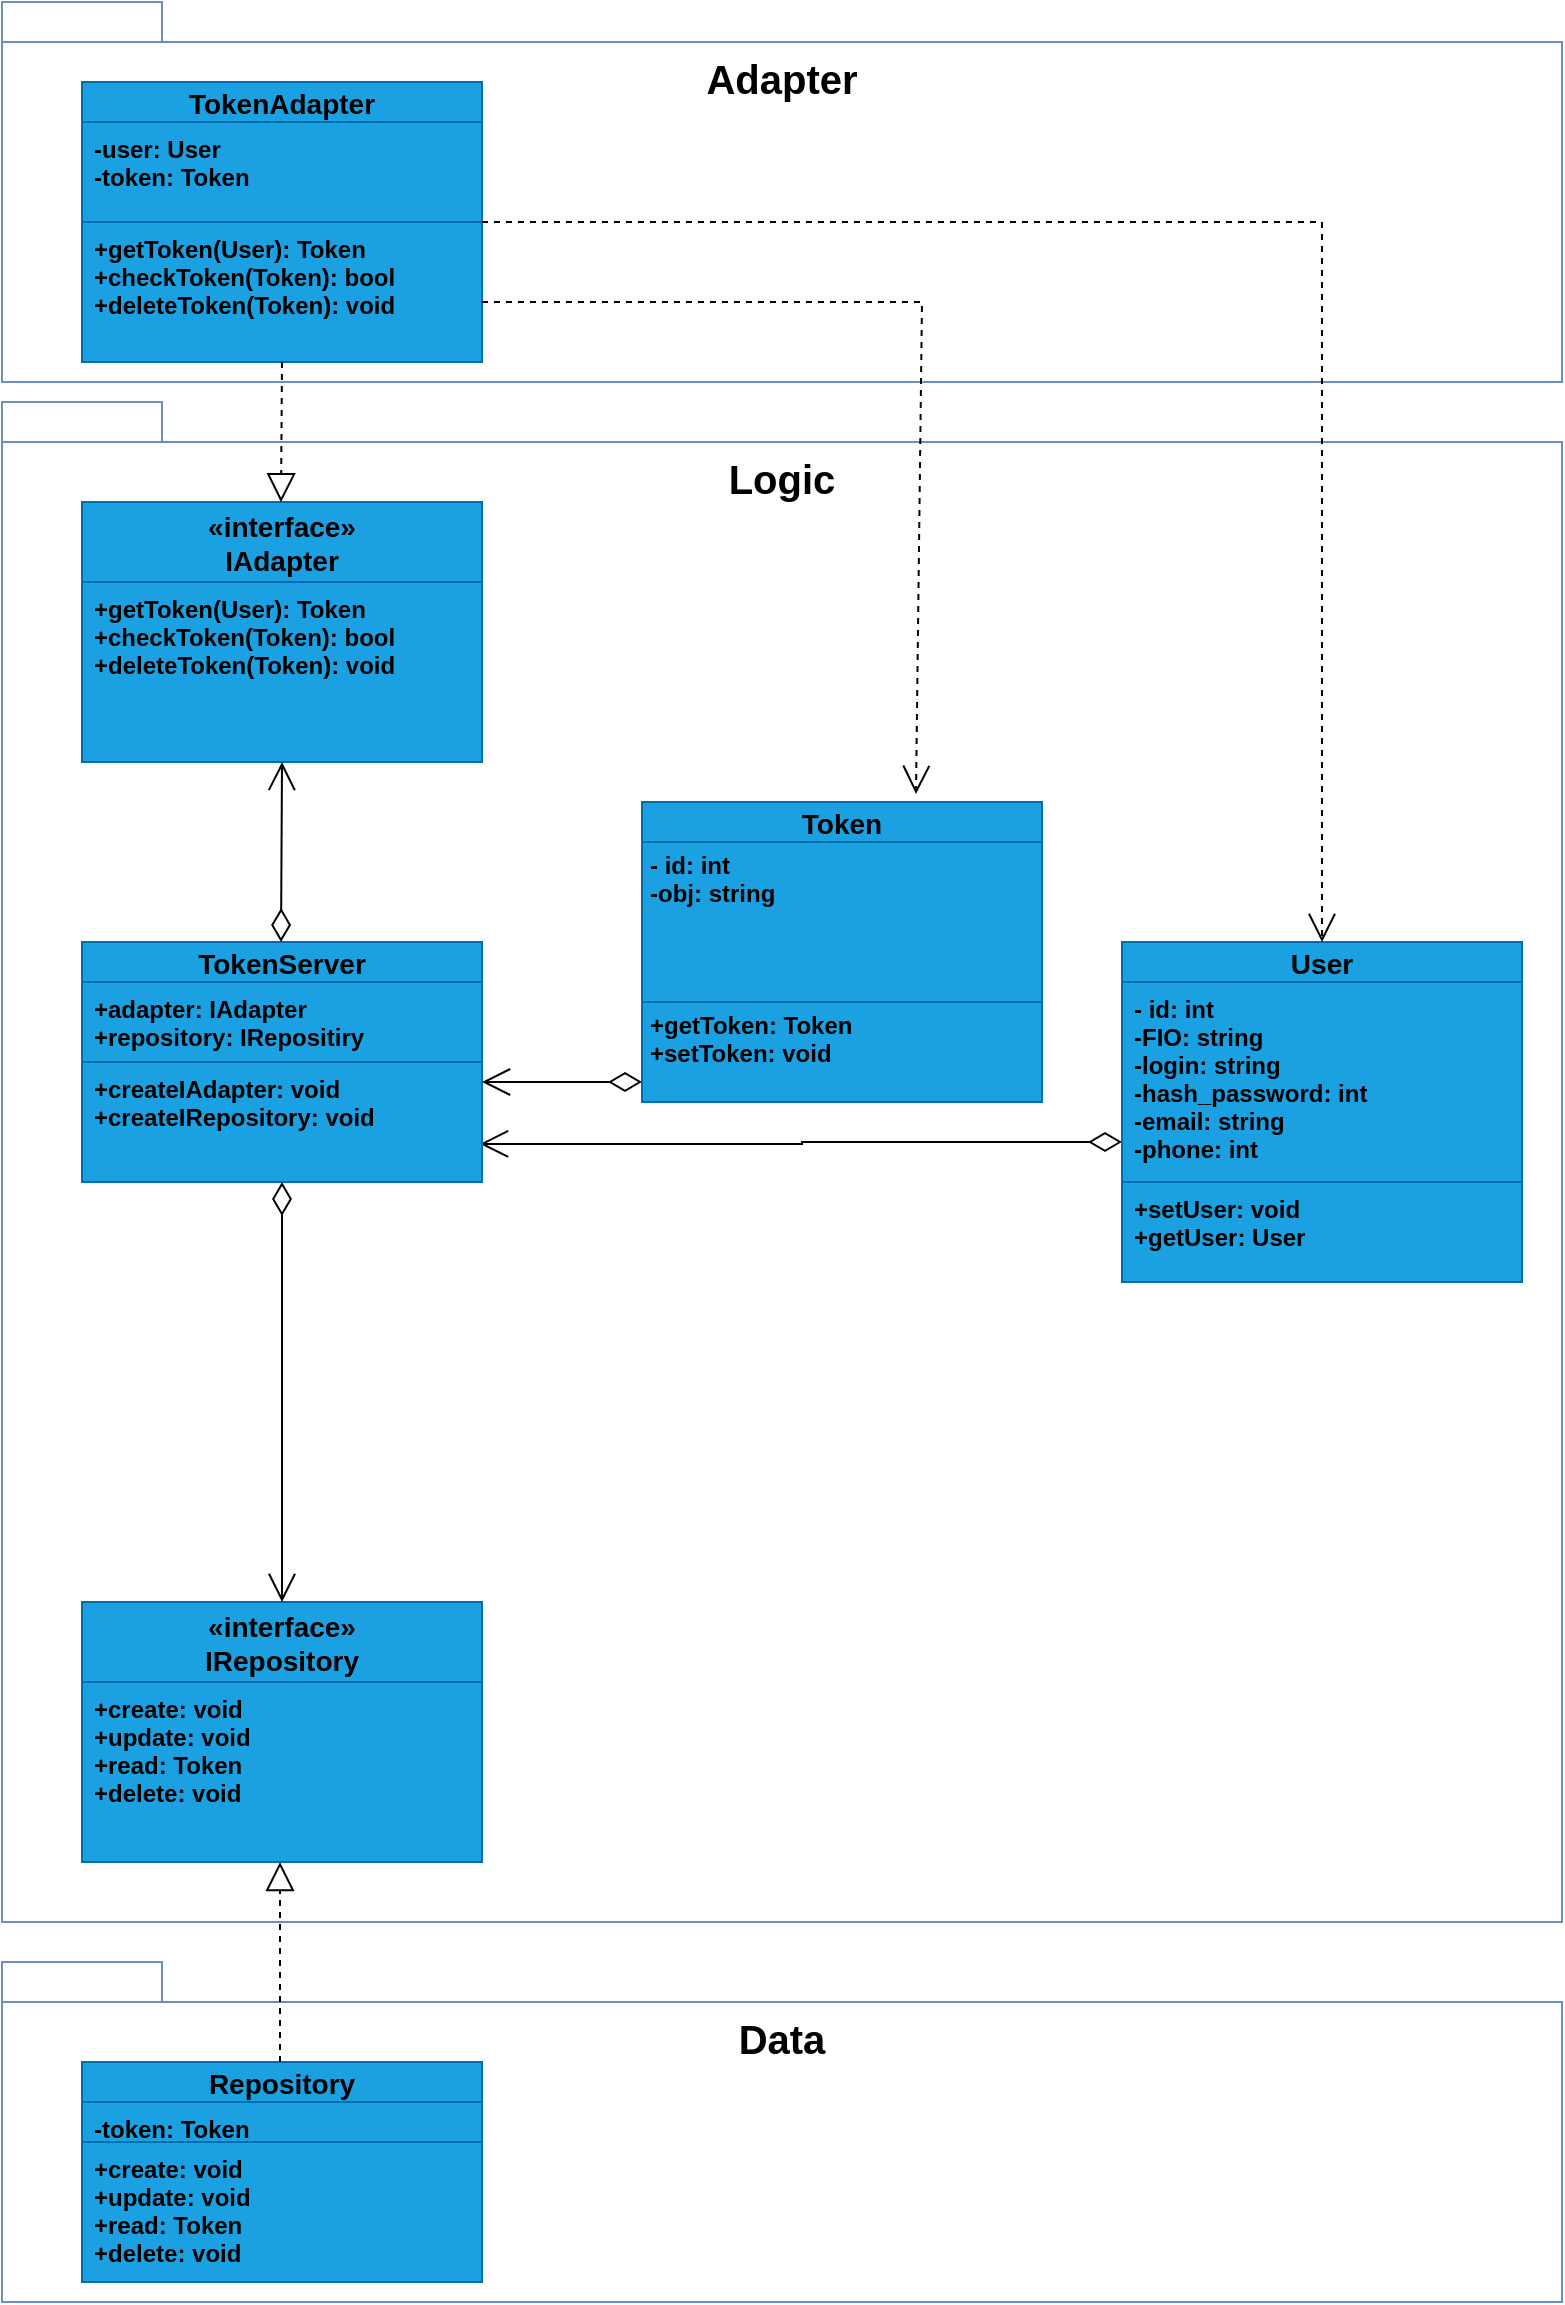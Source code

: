 <mxfile version="22.1.7" type="device">
  <diagram name="Страница — 1" id="YE0ajnt7AX0DdbIa3kZE">
    <mxGraphModel dx="1434" dy="754" grid="1" gridSize="10" guides="1" tooltips="1" connect="1" arrows="1" fold="1" page="1" pageScale="1" pageWidth="827" pageHeight="1169" math="0" shadow="0">
      <root>
        <mxCell id="0" />
        <mxCell id="1" parent="0" />
        <mxCell id="rGqw6bFdRTnq7tLXt0No-54" value="&lt;div style=&quot;font-size: 20px;&quot;&gt;&lt;p&gt;&lt;font style=&quot;font-size: 20px;&quot;&gt;Adapter&lt;/font&gt;&lt;/p&gt;&lt;/div&gt;" style="shape=folder;fontStyle=1;spacingTop=0;tabWidth=80;tabHeight=20;tabPosition=left;html=1;whiteSpace=wrap;fillColor=none;verticalAlign=top;strokeColor=#6c8ebf;spacing=2;movable=1;resizable=1;rotatable=1;deletable=1;editable=1;locked=0;connectable=1;" parent="1" vertex="1">
          <mxGeometry x="40" y="10" width="780" height="190" as="geometry" />
        </mxCell>
        <mxCell id="rGqw6bFdRTnq7tLXt0No-55" value="&lt;p style=&quot;font-size: 20px;&quot;&gt;&lt;font style=&quot;font-size: 20px;&quot;&gt;Logic&lt;/font&gt;&lt;/p&gt;" style="shape=folder;fontStyle=1;spacingTop=0;tabWidth=80;tabHeight=20;tabPosition=left;html=1;whiteSpace=wrap;fillColor=none;verticalAlign=top;strokeColor=#6c8ebf;movable=1;resizable=1;rotatable=1;deletable=1;editable=1;locked=0;connectable=1;" parent="1" vertex="1">
          <mxGeometry x="40" y="210" width="780" height="760" as="geometry" />
        </mxCell>
        <mxCell id="rGqw6bFdRTnq7tLXt0No-43" value="&lt;p style=&quot;font-size: 20px;&quot;&gt;&lt;font style=&quot;font-size: 20px;&quot;&gt;Data&lt;/font&gt;&lt;/p&gt;" style="shape=folder;fontStyle=1;spacingTop=0;tabWidth=80;tabHeight=20;tabPosition=left;html=1;whiteSpace=wrap;fontSize=14;verticalAlign=top;fillColor=none;strokeColor=#6c8ebf;" parent="1" vertex="1">
          <mxGeometry x="40" y="990" width="780" height="170" as="geometry" />
        </mxCell>
        <mxCell id="rGqw6bFdRTnq7tLXt0No-1" value="Token" style="swimlane;fontStyle=1;align=center;verticalAlign=middle;childLayout=stackLayout;horizontal=1;startSize=20;horizontalStack=0;resizeParent=1;resizeLast=0;collapsible=1;marginBottom=0;rounded=0;shadow=0;strokeWidth=1;fontSize=14;fontColor=#000000;fillColor=#1ba1e2;strokeColor=#006EAF;" parent="1" vertex="1">
          <mxGeometry x="360" y="410" width="200" height="150" as="geometry">
            <mxRectangle x="550" y="140" width="160" height="26" as="alternateBounds" />
          </mxGeometry>
        </mxCell>
        <mxCell id="rGqw6bFdRTnq7tLXt0No-2" value="- id: int&#xa;-obj: string&#xa;&#xa;&#xa;&#xa;&#xa;&#xa;&#xa;&#xa;" style="text;align=left;verticalAlign=top;spacingLeft=4;spacingRight=4;overflow=hidden;rotatable=0;points=[[0,0.5],[1,0.5]];portConstraint=eastwest;fontStyle=1;fillColor=#1ba1e2;fontColor=#000000;strokeColor=#006EAF;spacing=0;" parent="rGqw6bFdRTnq7tLXt0No-1" vertex="1">
          <mxGeometry y="20" width="200" height="80" as="geometry" />
        </mxCell>
        <mxCell id="rGqw6bFdRTnq7tLXt0No-3" value="+getToken: Token&#xa;+setToken: void&#xa;" style="text;align=left;verticalAlign=top;spacingLeft=4;spacingRight=4;overflow=hidden;rotatable=0;points=[[0,0.5],[1,0.5]];portConstraint=eastwest;fontStyle=1;fillColor=#1ba1e2;fontColor=#000000;strokeColor=#006EAF;spacing=0;" parent="rGqw6bFdRTnq7tLXt0No-1" vertex="1">
          <mxGeometry y="100" width="200" height="50" as="geometry" />
        </mxCell>
        <mxCell id="rGqw6bFdRTnq7tLXt0No-29" value="" style="endArrow=open;html=1;endSize=12;startArrow=diamondThin;startSize=14;startFill=0;edgeStyle=orthogonalEdgeStyle;rounded=0;entryX=0.995;entryY=0.683;entryDx=0;entryDy=0;entryPerimeter=0;exitX=0;exitY=0.8;exitDx=0;exitDy=0;exitPerimeter=0;" parent="1" target="rGqw6bFdRTnq7tLXt0No-58" edge="1" source="rGqw6bFdRTnq7tLXt0No-33">
          <mxGeometry y="-30" relative="1" as="geometry">
            <mxPoint x="640" y="585" as="sourcePoint" />
            <mxPoint x="560" y="585" as="targetPoint" />
            <mxPoint as="offset" />
            <Array as="points" />
          </mxGeometry>
        </mxCell>
        <mxCell id="rGqw6bFdRTnq7tLXt0No-30" value="&lt;b&gt;1&lt;/b&gt;" style="edgeLabel;resizable=0;html=1;align=left;verticalAlign=top;" parent="rGqw6bFdRTnq7tLXt0No-29" connectable="0" vertex="1">
          <mxGeometry x="-1" relative="1" as="geometry">
            <mxPoint x="10" as="offset" />
          </mxGeometry>
        </mxCell>
        <mxCell id="rGqw6bFdRTnq7tLXt0No-31" value="&lt;b&gt;1&lt;/b&gt;" style="edgeLabel;resizable=0;html=1;align=right;verticalAlign=top;" parent="rGqw6bFdRTnq7tLXt0No-29" connectable="0" vertex="1">
          <mxGeometry x="1" relative="1" as="geometry">
            <mxPoint x="-10" as="offset" />
          </mxGeometry>
        </mxCell>
        <mxCell id="rGqw6bFdRTnq7tLXt0No-32" value="User" style="swimlane;fontStyle=1;align=center;verticalAlign=middle;childLayout=stackLayout;horizontal=1;startSize=20;horizontalStack=0;resizeParent=1;resizeLast=0;collapsible=1;marginBottom=0;rounded=0;shadow=0;strokeWidth=1;fontSize=14;fontColor=#000000;fillColor=#1ba1e2;strokeColor=#006EAF;" parent="1" vertex="1">
          <mxGeometry x="600" y="480" width="200" height="170" as="geometry">
            <mxRectangle x="550" y="140" width="160" height="26" as="alternateBounds" />
          </mxGeometry>
        </mxCell>
        <mxCell id="rGqw6bFdRTnq7tLXt0No-33" value="- id: int&#xa;-FIO: string&#xa;-login: string&#xa;-hash_password: int&#xa;-email: string&#xa;-phone: int&#xa;&#xa;" style="text;align=left;verticalAlign=top;spacingLeft=4;spacingRight=4;overflow=hidden;rotatable=0;points=[[0,0.5],[1,0.5]];portConstraint=eastwest;fontStyle=1;fillColor=#1ba1e2;fontColor=#000000;strokeColor=#006EAF;" parent="rGqw6bFdRTnq7tLXt0No-32" vertex="1">
          <mxGeometry y="20" width="200" height="100" as="geometry" />
        </mxCell>
        <mxCell id="rGqw6bFdRTnq7tLXt0No-34" value="+setUser: void&#xa;+getUser: User&#xa;" style="text;align=left;verticalAlign=top;spacingLeft=4;spacingRight=4;overflow=hidden;rotatable=0;points=[[0,0.5],[1,0.5]];portConstraint=eastwest;fontStyle=1;fillColor=#1ba1e2;fontColor=#000000;strokeColor=#006EAF;" parent="rGqw6bFdRTnq7tLXt0No-32" vertex="1">
          <mxGeometry y="120" width="200" height="50" as="geometry" />
        </mxCell>
        <mxCell id="rGqw6bFdRTnq7tLXt0No-41" value="«interface»&#xa;IRepository" style="swimlane;fontStyle=1;align=center;verticalAlign=middle;childLayout=stackLayout;horizontal=1;startSize=40;horizontalStack=0;resizeParent=1;resizeLast=0;collapsible=1;marginBottom=0;rounded=0;shadow=0;strokeWidth=1;fontSize=14;fillColor=#1ba1e2;fontColor=#000000;strokeColor=#006EAF;" parent="1" vertex="1">
          <mxGeometry x="80" y="810" width="200" height="130" as="geometry">
            <mxRectangle x="340" y="380" width="170" height="26" as="alternateBounds" />
          </mxGeometry>
        </mxCell>
        <mxCell id="rGqw6bFdRTnq7tLXt0No-42" value="+create: void&#xa;+update: void&#xa;+read: Token&#xa;+delete: void&#xa;" style="text;align=left;verticalAlign=top;spacingLeft=4;spacingRight=4;overflow=hidden;rotatable=0;points=[[0,0.5],[1,0.5]];portConstraint=eastwest;fontStyle=1;fillColor=#1ba1e2;fontColor=#000000;strokeColor=#006EAF;" parent="rGqw6bFdRTnq7tLXt0No-41" vertex="1">
          <mxGeometry y="40" width="200" height="90" as="geometry" />
        </mxCell>
        <mxCell id="rGqw6bFdRTnq7tLXt0No-44" value="Repository" style="swimlane;fontStyle=1;align=center;verticalAlign=middle;childLayout=stackLayout;horizontal=1;startSize=20;horizontalStack=0;resizeParent=1;resizeLast=0;collapsible=1;marginBottom=0;rounded=0;shadow=0;strokeWidth=1;fontSize=14;fillColor=#1ba1e2;fontColor=#000000;strokeColor=#006EAF;" parent="1" vertex="1">
          <mxGeometry x="80" y="1040" width="200" height="110" as="geometry">
            <mxRectangle x="550" y="140" width="160" height="26" as="alternateBounds" />
          </mxGeometry>
        </mxCell>
        <mxCell id="rGqw6bFdRTnq7tLXt0No-45" value="-token: Token" style="text;align=left;verticalAlign=top;spacingLeft=4;spacingRight=4;overflow=hidden;rotatable=0;points=[[0,0.5],[1,0.5]];portConstraint=eastwest;fontStyle=1;fillColor=#1ba1e2;fontColor=#000000;strokeColor=#006EAF;" parent="rGqw6bFdRTnq7tLXt0No-44" vertex="1">
          <mxGeometry y="20" width="200" height="20" as="geometry" />
        </mxCell>
        <mxCell id="rGqw6bFdRTnq7tLXt0No-46" value="+create: void&#xa;+update: void&#xa;+read: Token&#xa;+delete: void&#xa;&#xa;&#xa;" style="text;align=left;verticalAlign=top;spacingLeft=4;spacingRight=4;overflow=hidden;rotatable=0;points=[[0,0.5],[1,0.5]];portConstraint=eastwest;fontStyle=1;fillColor=#1ba1e2;fontColor=#000000;strokeColor=#006EAF;labelBackgroundColor=none;" parent="rGqw6bFdRTnq7tLXt0No-44" vertex="1">
          <mxGeometry y="40" width="200" height="70" as="geometry" />
        </mxCell>
        <mxCell id="rGqw6bFdRTnq7tLXt0No-47" value="TokenAdapter" style="swimlane;fontStyle=1;align=center;verticalAlign=middle;childLayout=stackLayout;horizontal=1;startSize=20;horizontalStack=0;resizeParent=1;resizeLast=0;collapsible=1;marginBottom=0;rounded=0;shadow=0;strokeWidth=1;fontSize=14;fillColor=#1ba1e2;fontColor=#000000;strokeColor=#006EAF;" parent="1" vertex="1">
          <mxGeometry x="80" y="50" width="200" height="140" as="geometry">
            <mxRectangle x="550" y="140" width="160" height="26" as="alternateBounds" />
          </mxGeometry>
        </mxCell>
        <mxCell id="rGqw6bFdRTnq7tLXt0No-48" value="-user: User&#xa;-token: Token&#xa;&#xa;&#xa;" style="text;align=left;verticalAlign=top;spacingLeft=4;spacingRight=4;overflow=hidden;rotatable=0;points=[[0,0.5],[1,0.5]];portConstraint=eastwest;fontStyle=1;fillColor=#1ba1e2;fontColor=#000000;strokeColor=#006EAF;" parent="rGqw6bFdRTnq7tLXt0No-47" vertex="1">
          <mxGeometry y="20" width="200" height="50" as="geometry" />
        </mxCell>
        <mxCell id="rGqw6bFdRTnq7tLXt0No-49" value="+getToken(User): Token&#xa;+checkToken(Token): bool&#xa;+deleteToken(Token): void&#xa;" style="text;align=left;verticalAlign=top;spacingLeft=4;spacingRight=4;overflow=hidden;rotatable=0;points=[[0,0.5],[1,0.5]];portConstraint=eastwest;fontStyle=1;fillColor=#1ba1e2;fontColor=#000000;strokeColor=#006EAF;labelBackgroundColor=none;" parent="rGqw6bFdRTnq7tLXt0No-47" vertex="1">
          <mxGeometry y="70" width="200" height="70" as="geometry" />
        </mxCell>
        <mxCell id="rGqw6bFdRTnq7tLXt0No-50" value="«interface»&#xa;IAdapter" style="swimlane;fontStyle=1;align=center;verticalAlign=middle;childLayout=stackLayout;horizontal=1;startSize=40;horizontalStack=0;resizeParent=1;resizeLast=0;collapsible=1;marginBottom=0;rounded=0;shadow=0;strokeWidth=1;fontSize=14;fillColor=#1ba1e2;fontColor=#000000;strokeColor=#006EAF;" parent="1" vertex="1">
          <mxGeometry x="80" y="260" width="200" height="130" as="geometry">
            <mxRectangle x="340" y="380" width="170" height="26" as="alternateBounds" />
          </mxGeometry>
        </mxCell>
        <mxCell id="rGqw6bFdRTnq7tLXt0No-51" value="+getToken(User): Token&#xa;+checkToken(Token): bool&#xa;+deleteToken(Token): void&#xa;" style="text;align=left;verticalAlign=top;spacingLeft=4;spacingRight=4;overflow=hidden;rotatable=0;points=[[0,0.5],[1,0.5]];portConstraint=eastwest;fontStyle=1;fillColor=#1ba1e2;fontColor=#000000;strokeColor=#006EAF;" parent="rGqw6bFdRTnq7tLXt0No-50" vertex="1">
          <mxGeometry y="40" width="200" height="90" as="geometry" />
        </mxCell>
        <mxCell id="rGqw6bFdRTnq7tLXt0No-52" value="" style="endArrow=block;dashed=1;endFill=0;endSize=12;html=1;rounded=0;exitX=0.4;exitY=0;exitDx=0;exitDy=0;exitPerimeter=0;" parent="1" edge="1">
          <mxGeometry width="160" relative="1" as="geometry">
            <mxPoint x="179" y="1040" as="sourcePoint" />
            <mxPoint x="179" y="940" as="targetPoint" />
            <Array as="points">
              <mxPoint x="179" y="1000" />
            </Array>
          </mxGeometry>
        </mxCell>
        <mxCell id="rGqw6bFdRTnq7tLXt0No-53" value="" style="endArrow=block;dashed=1;endFill=0;endSize=12;html=1;rounded=0;entryX=0.398;entryY=0.012;entryDx=0;entryDy=0;entryPerimeter=0;" parent="1" edge="1">
          <mxGeometry width="160" relative="1" as="geometry">
            <mxPoint x="180" y="190" as="sourcePoint" />
            <mxPoint x="179.5" y="260.12" as="targetPoint" />
            <Array as="points" />
          </mxGeometry>
        </mxCell>
        <mxCell id="rGqw6bFdRTnq7tLXt0No-56" value="TokenServer" style="swimlane;fontStyle=1;align=center;verticalAlign=middle;childLayout=stackLayout;horizontal=1;startSize=20;horizontalStack=0;resizeParent=1;resizeLast=0;collapsible=1;marginBottom=0;rounded=0;shadow=0;strokeWidth=1;fontSize=14;fillColor=#1ba1e2;fontColor=#000000;strokeColor=#006EAF;" parent="1" vertex="1">
          <mxGeometry x="80" y="480" width="200" height="120" as="geometry">
            <mxRectangle x="550" y="140" width="160" height="26" as="alternateBounds" />
          </mxGeometry>
        </mxCell>
        <mxCell id="rGqw6bFdRTnq7tLXt0No-57" value="+adapter: IAdapter&#xa;+repository: IRepositiry&#xa;" style="text;align=left;verticalAlign=top;spacingLeft=4;spacingRight=4;overflow=hidden;rotatable=0;points=[[0,0.5],[1,0.5]];portConstraint=eastwest;fontStyle=1;fillColor=#1ba1e2;fontColor=#000000;strokeColor=#006EAF;" parent="rGqw6bFdRTnq7tLXt0No-56" vertex="1">
          <mxGeometry y="20" width="200" height="40" as="geometry" />
        </mxCell>
        <mxCell id="rGqw6bFdRTnq7tLXt0No-58" value="+createIAdapter: void&#xa;+createIRepository: void&#xa;" style="text;align=left;verticalAlign=top;spacingLeft=4;spacingRight=4;overflow=hidden;rotatable=0;points=[[0,0.5],[1,0.5]];portConstraint=eastwest;fontStyle=1;fillColor=#1ba1e2;fontColor=#000000;strokeColor=#006EAF;" parent="rGqw6bFdRTnq7tLXt0No-56" vertex="1">
          <mxGeometry y="60" width="200" height="60" as="geometry" />
        </mxCell>
        <mxCell id="rGqw6bFdRTnq7tLXt0No-62" value="" style="endArrow=open;html=1;endSize=12;startArrow=diamondThin;startSize=14;startFill=0;edgeStyle=orthogonalEdgeStyle;align=left;verticalAlign=bottom;rounded=0;exitX=0.5;exitY=1;exitDx=0;exitDy=0;" parent="1" source="rGqw6bFdRTnq7tLXt0No-56" target="rGqw6bFdRTnq7tLXt0No-41" edge="1">
          <mxGeometry x="-1" y="3" relative="1" as="geometry">
            <mxPoint x="300" y="640" as="sourcePoint" />
            <mxPoint x="460" y="640" as="targetPoint" />
          </mxGeometry>
        </mxCell>
        <mxCell id="rGqw6bFdRTnq7tLXt0No-63" value="" style="endArrow=open;html=1;endSize=12;startArrow=diamondThin;startSize=14;startFill=0;edgeStyle=orthogonalEdgeStyle;align=left;verticalAlign=bottom;rounded=0;exitX=0.5;exitY=1;exitDx=0;exitDy=0;entryX=0.5;entryY=1;entryDx=0;entryDy=0;entryPerimeter=0;" parent="1" target="rGqw6bFdRTnq7tLXt0No-51" edge="1">
          <mxGeometry x="-1" y="3" relative="1" as="geometry">
            <mxPoint x="179.5" y="480" as="sourcePoint" />
            <mxPoint x="179.5" y="400" as="targetPoint" />
          </mxGeometry>
        </mxCell>
        <mxCell id="72QKF9BPKYFidnav9yEF-4" value="" style="endArrow=open;endSize=12;dashed=1;html=1;rounded=0;entryX=0.685;entryY=-0.027;entryDx=0;entryDy=0;entryPerimeter=0;" edge="1" parent="1" target="rGqw6bFdRTnq7tLXt0No-1">
          <mxGeometry width="160" relative="1" as="geometry">
            <mxPoint x="280" y="160" as="sourcePoint" />
            <mxPoint x="500" y="320" as="targetPoint" />
            <Array as="points">
              <mxPoint x="500" y="160" />
            </Array>
          </mxGeometry>
        </mxCell>
        <mxCell id="72QKF9BPKYFidnav9yEF-6" value="" style="endArrow=open;endSize=12;dashed=1;html=1;rounded=0;entryX=0.5;entryY=0;entryDx=0;entryDy=0;exitX=1;exitY=0.5;exitDx=0;exitDy=0;" edge="1" parent="1" source="rGqw6bFdRTnq7tLXt0No-47" target="rGqw6bFdRTnq7tLXt0No-32">
          <mxGeometry width="160" relative="1" as="geometry">
            <mxPoint x="290" y="170" as="sourcePoint" />
            <mxPoint x="470" y="330" as="targetPoint" />
            <Array as="points">
              <mxPoint x="700" y="120" />
            </Array>
          </mxGeometry>
        </mxCell>
        <mxCell id="72QKF9BPKYFidnav9yEF-8" value="" style="endArrow=open;html=1;endSize=12;startArrow=diamondThin;startSize=14;startFill=0;edgeStyle=orthogonalEdgeStyle;rounded=0;" edge="1" parent="1">
          <mxGeometry y="-30" relative="1" as="geometry">
            <mxPoint x="360" y="550" as="sourcePoint" />
            <mxPoint x="280" y="550" as="targetPoint" />
            <mxPoint as="offset" />
            <Array as="points">
              <mxPoint x="340" y="550" />
              <mxPoint x="340" y="550" />
            </Array>
          </mxGeometry>
        </mxCell>
      </root>
    </mxGraphModel>
  </diagram>
</mxfile>
